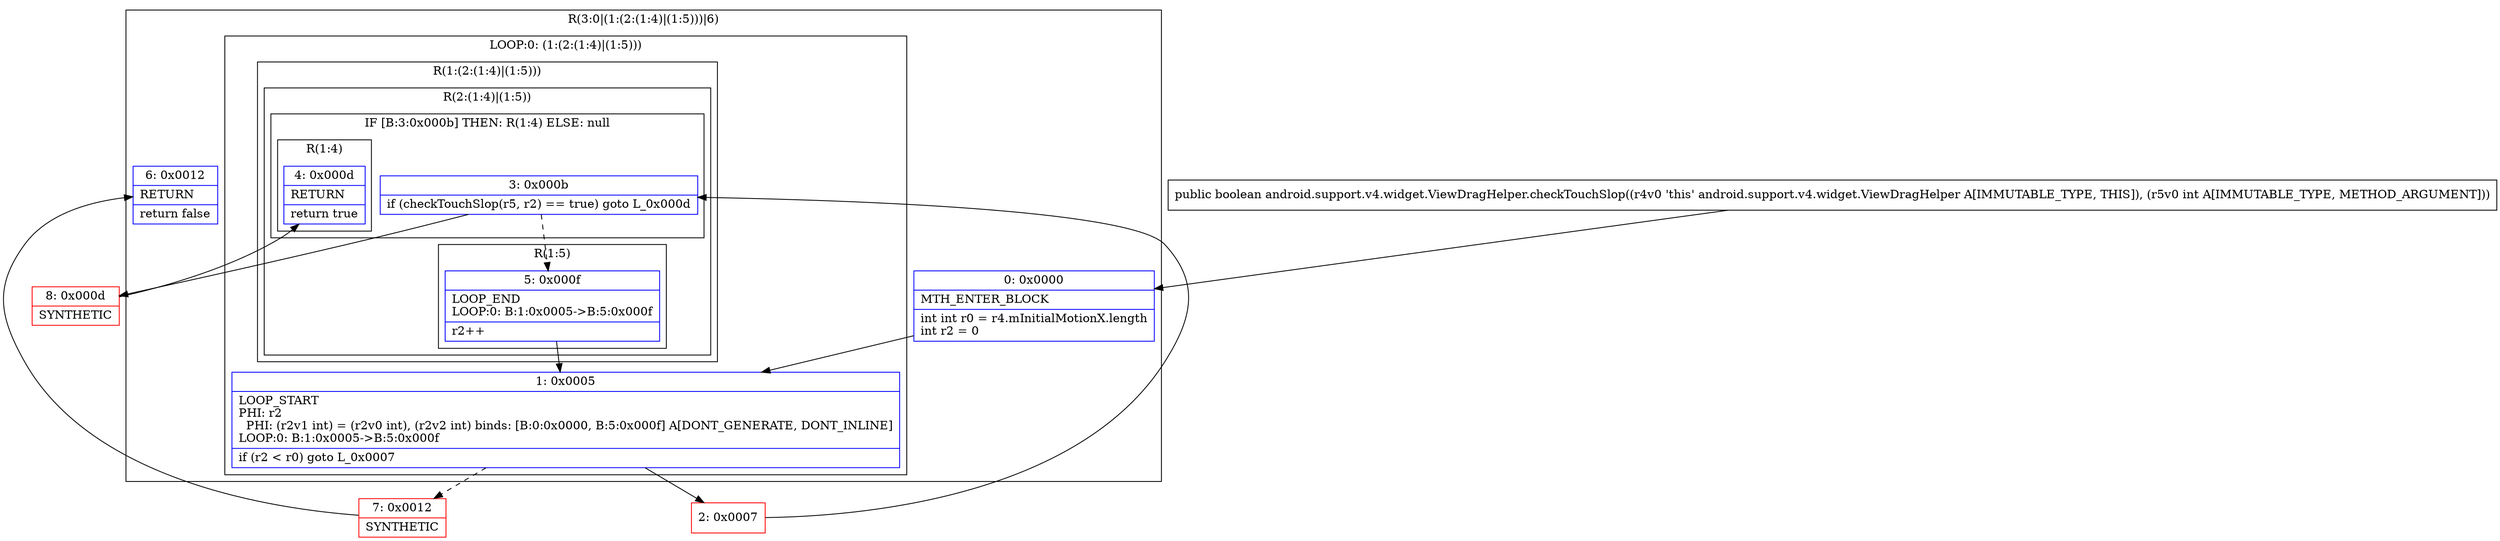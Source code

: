 digraph "CFG forandroid.support.v4.widget.ViewDragHelper.checkTouchSlop(I)Z" {
subgraph cluster_Region_1568117474 {
label = "R(3:0|(1:(2:(1:4)|(1:5)))|6)";
node [shape=record,color=blue];
Node_0 [shape=record,label="{0\:\ 0x0000|MTH_ENTER_BLOCK\l|int int r0 = r4.mInitialMotionX.length\lint r2 = 0\l}"];
subgraph cluster_LoopRegion_833677847 {
label = "LOOP:0: (1:(2:(1:4)|(1:5)))";
node [shape=record,color=blue];
Node_1 [shape=record,label="{1\:\ 0x0005|LOOP_START\lPHI: r2 \l  PHI: (r2v1 int) = (r2v0 int), (r2v2 int) binds: [B:0:0x0000, B:5:0x000f] A[DONT_GENERATE, DONT_INLINE]\lLOOP:0: B:1:0x0005\-\>B:5:0x000f\l|if (r2 \< r0) goto L_0x0007\l}"];
subgraph cluster_Region_618262375 {
label = "R(1:(2:(1:4)|(1:5)))";
node [shape=record,color=blue];
subgraph cluster_Region_1594170042 {
label = "R(2:(1:4)|(1:5))";
node [shape=record,color=blue];
subgraph cluster_IfRegion_201908254 {
label = "IF [B:3:0x000b] THEN: R(1:4) ELSE: null";
node [shape=record,color=blue];
Node_3 [shape=record,label="{3\:\ 0x000b|if (checkTouchSlop(r5, r2) == true) goto L_0x000d\l}"];
subgraph cluster_Region_962292279 {
label = "R(1:4)";
node [shape=record,color=blue];
Node_4 [shape=record,label="{4\:\ 0x000d|RETURN\l|return true\l}"];
}
}
subgraph cluster_Region_694532452 {
label = "R(1:5)";
node [shape=record,color=blue];
Node_5 [shape=record,label="{5\:\ 0x000f|LOOP_END\lLOOP:0: B:1:0x0005\-\>B:5:0x000f\l|r2++\l}"];
}
}
}
}
Node_6 [shape=record,label="{6\:\ 0x0012|RETURN\l|return false\l}"];
}
Node_2 [shape=record,color=red,label="{2\:\ 0x0007}"];
Node_7 [shape=record,color=red,label="{7\:\ 0x0012|SYNTHETIC\l}"];
Node_8 [shape=record,color=red,label="{8\:\ 0x000d|SYNTHETIC\l}"];
MethodNode[shape=record,label="{public boolean android.support.v4.widget.ViewDragHelper.checkTouchSlop((r4v0 'this' android.support.v4.widget.ViewDragHelper A[IMMUTABLE_TYPE, THIS]), (r5v0 int A[IMMUTABLE_TYPE, METHOD_ARGUMENT])) }"];
MethodNode -> Node_0;
Node_0 -> Node_1;
Node_1 -> Node_2;
Node_1 -> Node_7[style=dashed];
Node_3 -> Node_5[style=dashed];
Node_3 -> Node_8;
Node_5 -> Node_1;
Node_2 -> Node_3;
Node_7 -> Node_6;
Node_8 -> Node_4;
}

